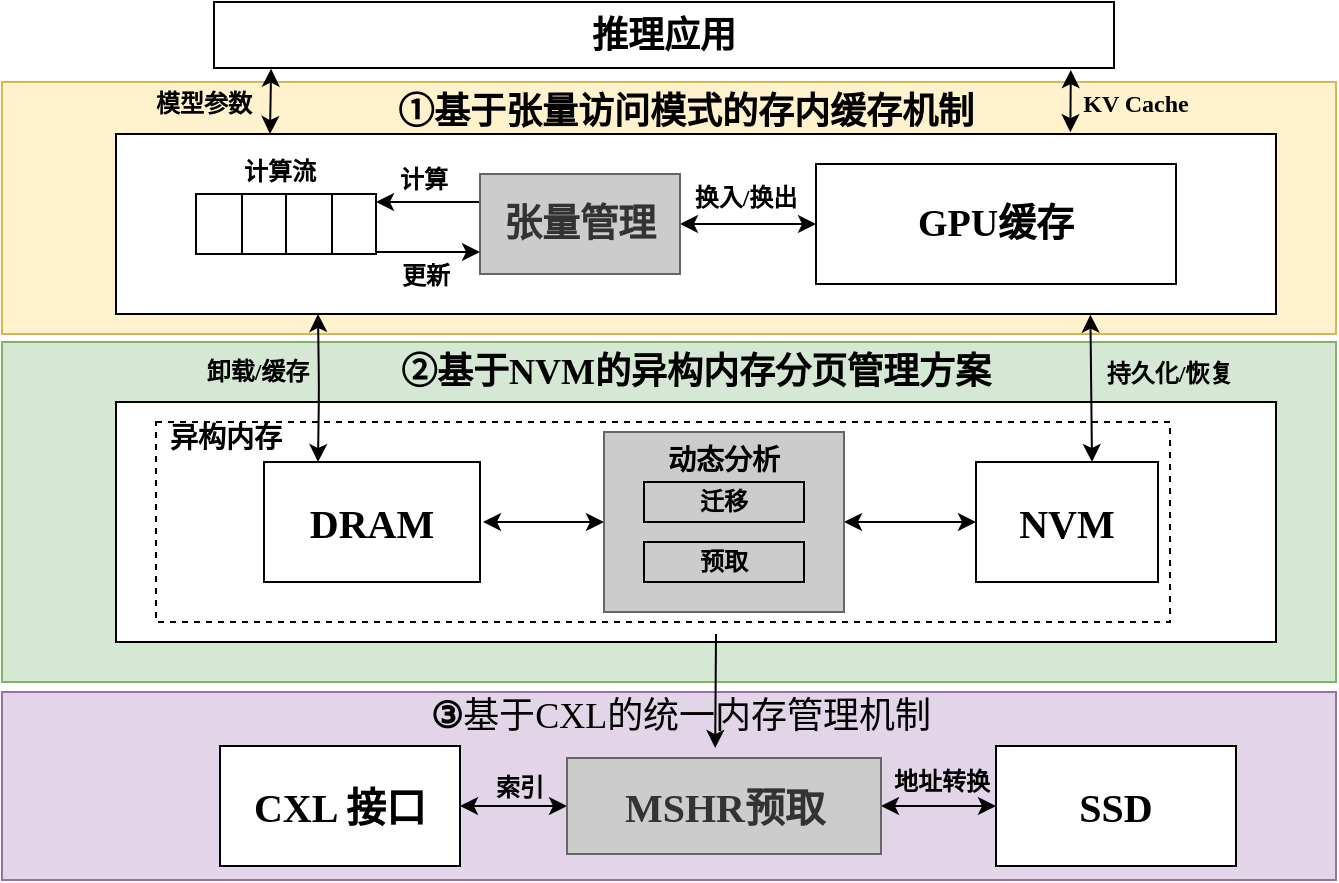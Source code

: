 <mxfile version="24.0.0" type="github">
  <diagram name="第 1 页" id="LWfdZlHeMuC_4qIRrHQd">
    <mxGraphModel dx="744" dy="1135" grid="1" gridSize="10" guides="1" tooltips="1" connect="1" arrows="1" fold="1" page="1" pageScale="1" pageWidth="827" pageHeight="1169" math="0" shadow="0">
      <root>
        <mxCell id="0" />
        <mxCell id="1" parent="0" />
        <mxCell id="an11E4ThKQJ9gUBb6iRM-1" value="" style="rounded=0;whiteSpace=wrap;html=1;fillColor=#e1d5e7;strokeColor=#9673a6;" parent="1" vertex="1">
          <mxGeometry x="33" y="465" width="667" height="94" as="geometry" />
        </mxCell>
        <mxCell id="an11E4ThKQJ9gUBb6iRM-2" value="" style="rounded=0;whiteSpace=wrap;html=1;fillColor=#d5e8d4;strokeColor=#82b366;" parent="1" vertex="1">
          <mxGeometry x="33" y="290" width="667" height="170" as="geometry" />
        </mxCell>
        <mxCell id="an11E4ThKQJ9gUBb6iRM-3" value="" style="rounded=0;whiteSpace=wrap;html=1;fillColor=#fff2cc;strokeColor=#d6b656;" parent="1" vertex="1">
          <mxGeometry x="33" y="160" width="667" height="126" as="geometry" />
        </mxCell>
        <mxCell id="an11E4ThKQJ9gUBb6iRM-4" value="&lt;font face=&quot;宋体&quot; size=&quot;1&quot; style=&quot;&quot;&gt;&lt;span style=&quot;font-size: 18px;&quot;&gt;&lt;b&gt;推理应用&lt;/b&gt;&lt;/span&gt;&lt;/font&gt;" style="rounded=0;whiteSpace=wrap;html=1;" parent="1" vertex="1">
          <mxGeometry x="139" y="120" width="450" height="33" as="geometry" />
        </mxCell>
        <mxCell id="an11E4ThKQJ9gUBb6iRM-5" style="edgeStyle=orthogonalEdgeStyle;rounded=1;orthogonalLoop=1;jettySize=auto;html=1;exitX=0.25;exitY=0;exitDx=0;exitDy=0;shape=connector;startArrow=classic;entryX=0.179;entryY=1.007;entryDx=0;entryDy=0;entryPerimeter=0;" parent="1" edge="1">
          <mxGeometry relative="1" as="geometry">
            <mxPoint x="167.55" y="153.35" as="targetPoint" />
            <mxPoint x="167" y="186" as="sourcePoint" />
          </mxGeometry>
        </mxCell>
        <mxCell id="an11E4ThKQJ9gUBb6iRM-6" style="edgeStyle=orthogonalEdgeStyle;rounded=1;orthogonalLoop=1;jettySize=auto;html=1;exitX=0.721;exitY=-0.01;exitDx=0;exitDy=0;entryX=0.952;entryY=1.031;entryDx=0;entryDy=0;entryPerimeter=0;shape=connector;startArrow=classic;exitPerimeter=0;" parent="1" target="an11E4ThKQJ9gUBb6iRM-4" edge="1">
          <mxGeometry relative="1" as="geometry">
            <mxPoint x="567.9" y="153.231" as="targetPoint" />
            <mxPoint x="567.18" y="185.1" as="sourcePoint" />
          </mxGeometry>
        </mxCell>
        <mxCell id="an11E4ThKQJ9gUBb6iRM-7" value="" style="rounded=0;whiteSpace=wrap;html=1;" parent="1" vertex="1">
          <mxGeometry x="90" y="186" width="580" height="90" as="geometry" />
        </mxCell>
        <mxCell id="an11E4ThKQJ9gUBb6iRM-8" value="&lt;font face=&quot;宋体&quot;&gt;&lt;b&gt;模型参数&lt;/b&gt;&lt;/font&gt;" style="text;html=1;strokeColor=none;fillColor=none;align=center;verticalAlign=middle;whiteSpace=wrap;rounded=0;" parent="1" vertex="1">
          <mxGeometry x="104" y="156" width="60" height="30" as="geometry" />
        </mxCell>
        <mxCell id="an11E4ThKQJ9gUBb6iRM-9" value="&lt;font face=&quot;宋体&quot;&gt;&lt;b&gt;KV Cache&lt;/b&gt;&lt;/font&gt;" style="text;html=1;strokeColor=none;fillColor=none;align=center;verticalAlign=middle;whiteSpace=wrap;rounded=0;" parent="1" vertex="1">
          <mxGeometry x="570" y="156" width="60" height="30" as="geometry" />
        </mxCell>
        <mxCell id="an11E4ThKQJ9gUBb6iRM-10" value="" style="shape=table;startSize=0;container=1;collapsible=0;childLayout=tableLayout;" parent="1" vertex="1">
          <mxGeometry x="130" y="216" width="90" height="30" as="geometry" />
        </mxCell>
        <mxCell id="an11E4ThKQJ9gUBb6iRM-11" value="" style="shape=tableRow;horizontal=0;startSize=0;swimlaneHead=0;swimlaneBody=0;strokeColor=inherit;top=0;left=0;bottom=0;right=0;collapsible=0;dropTarget=0;fillColor=none;points=[[0,0.5],[1,0.5]];portConstraint=eastwest;" parent="an11E4ThKQJ9gUBb6iRM-10" vertex="1">
          <mxGeometry width="90" height="30" as="geometry" />
        </mxCell>
        <mxCell id="an11E4ThKQJ9gUBb6iRM-12" value="" style="shape=partialRectangle;html=1;whiteSpace=wrap;connectable=0;strokeColor=inherit;overflow=hidden;fillColor=none;top=0;left=0;bottom=0;right=0;pointerEvents=1;" parent="an11E4ThKQJ9gUBb6iRM-11" vertex="1">
          <mxGeometry width="23" height="30" as="geometry">
            <mxRectangle width="23" height="30" as="alternateBounds" />
          </mxGeometry>
        </mxCell>
        <mxCell id="an11E4ThKQJ9gUBb6iRM-13" value="" style="shape=partialRectangle;html=1;whiteSpace=wrap;connectable=0;strokeColor=inherit;overflow=hidden;fillColor=none;top=0;left=0;bottom=0;right=0;pointerEvents=1;" parent="an11E4ThKQJ9gUBb6iRM-11" vertex="1">
          <mxGeometry x="23" width="22" height="30" as="geometry">
            <mxRectangle width="22" height="30" as="alternateBounds" />
          </mxGeometry>
        </mxCell>
        <mxCell id="an11E4ThKQJ9gUBb6iRM-14" value="" style="shape=partialRectangle;html=1;whiteSpace=wrap;connectable=0;strokeColor=inherit;overflow=hidden;fillColor=none;top=0;left=0;bottom=0;right=0;pointerEvents=1;" parent="an11E4ThKQJ9gUBb6iRM-11" vertex="1">
          <mxGeometry x="45" width="23" height="30" as="geometry">
            <mxRectangle width="23" height="30" as="alternateBounds" />
          </mxGeometry>
        </mxCell>
        <mxCell id="an11E4ThKQJ9gUBb6iRM-15" value="" style="shape=partialRectangle;html=1;whiteSpace=wrap;connectable=0;strokeColor=inherit;overflow=hidden;fillColor=none;top=0;left=0;bottom=0;right=0;pointerEvents=1;" parent="an11E4ThKQJ9gUBb6iRM-11" vertex="1">
          <mxGeometry x="68" width="22" height="30" as="geometry">
            <mxRectangle width="22" height="30" as="alternateBounds" />
          </mxGeometry>
        </mxCell>
        <mxCell id="an11E4ThKQJ9gUBb6iRM-16" value="&lt;b&gt;&lt;font face=&quot;宋体&quot;&gt;计算流&lt;/font&gt;&lt;/b&gt;" style="text;html=1;strokeColor=none;fillColor=none;align=center;verticalAlign=middle;whiteSpace=wrap;rounded=0;" parent="1" vertex="1">
          <mxGeometry x="142" y="190" width="60" height="30" as="geometry" />
        </mxCell>
        <mxCell id="an11E4ThKQJ9gUBb6iRM-17" value="" style="rounded=0;whiteSpace=wrap;html=1;" parent="1" vertex="1">
          <mxGeometry x="90" y="320" width="580" height="120" as="geometry" />
        </mxCell>
        <mxCell id="an11E4ThKQJ9gUBb6iRM-18" style="edgeStyle=orthogonalEdgeStyle;rounded=1;orthogonalLoop=1;jettySize=auto;html=1;entryX=0.25;entryY=0;entryDx=0;entryDy=0;startArrow=classic;" parent="1" target="an11E4ThKQJ9gUBb6iRM-53" edge="1">
          <mxGeometry relative="1" as="geometry">
            <mxPoint x="191" y="276" as="sourcePoint" />
            <mxPoint x="193.51" y="369.19" as="targetPoint" />
          </mxGeometry>
        </mxCell>
        <mxCell id="an11E4ThKQJ9gUBb6iRM-19" style="edgeStyle=orthogonalEdgeStyle;rounded=1;orthogonalLoop=1;jettySize=auto;html=1;exitX=1;exitY=0.5;exitDx=0;exitDy=0;entryX=0;entryY=0.5;entryDx=0;entryDy=0;startArrow=classic;endArrow=none;endFill=0;" parent="1" edge="1">
          <mxGeometry relative="1" as="geometry">
            <mxPoint x="220" y="220" as="sourcePoint" />
            <mxPoint x="272" y="220" as="targetPoint" />
          </mxGeometry>
        </mxCell>
        <mxCell id="an11E4ThKQJ9gUBb6iRM-20" value="&lt;font face=&quot;宋体&quot; size=&quot;1&quot; style=&quot;&quot;&gt;&lt;b style=&quot;font-size: 19px;&quot;&gt;GPU缓存&lt;/b&gt;&lt;/font&gt;" style="rounded=0;whiteSpace=wrap;html=1;" parent="1" vertex="1">
          <mxGeometry x="440" y="201" width="180" height="60" as="geometry" />
        </mxCell>
        <mxCell id="an11E4ThKQJ9gUBb6iRM-57" style="edgeStyle=orthogonalEdgeStyle;rounded=0;orthogonalLoop=1;jettySize=auto;html=1;entryX=0;entryY=0.5;entryDx=0;entryDy=0;startArrow=classic;startFill=1;" parent="1" source="an11E4ThKQJ9gUBb6iRM-21" target="an11E4ThKQJ9gUBb6iRM-20" edge="1">
          <mxGeometry relative="1" as="geometry" />
        </mxCell>
        <mxCell id="an11E4ThKQJ9gUBb6iRM-21" value="&lt;font face=&quot;宋体&quot; style=&quot;font-size: 19px;&quot;&gt;&lt;b style=&quot;&quot;&gt;张量管理&lt;/b&gt;&lt;/font&gt;" style="rounded=0;whiteSpace=wrap;html=1;fillColor=#CCCCCC;fontColor=#333333;strokeColor=#666666;" parent="1" vertex="1">
          <mxGeometry x="272" y="206" width="100" height="50" as="geometry" />
        </mxCell>
        <mxCell id="an11E4ThKQJ9gUBb6iRM-23" style="rounded=1;orthogonalLoop=1;jettySize=auto;html=1;exitX=1;exitY=0.5;exitDx=0;exitDy=0;entryX=0;entryY=0.5;entryDx=0;entryDy=0;startArrow=none;edgeStyle=orthogonalEdgeStyle;curved=1;startFill=0;" parent="1" edge="1">
          <mxGeometry relative="1" as="geometry">
            <mxPoint x="220" y="245" as="sourcePoint" />
            <mxPoint x="272" y="245" as="targetPoint" />
          </mxGeometry>
        </mxCell>
        <mxCell id="an11E4ThKQJ9gUBb6iRM-24" value="&lt;b&gt;&lt;font face=&quot;宋体&quot;&gt;更新&lt;/font&gt;&lt;/b&gt;" style="text;html=1;strokeColor=none;fillColor=none;align=center;verticalAlign=middle;whiteSpace=wrap;rounded=0;" parent="1" vertex="1">
          <mxGeometry x="215" y="242" width="60" height="30" as="geometry" />
        </mxCell>
        <mxCell id="an11E4ThKQJ9gUBb6iRM-27" style="edgeStyle=orthogonalEdgeStyle;rounded=1;orthogonalLoop=1;jettySize=auto;html=1;exitX=1;exitY=0.5;exitDx=0;exitDy=0;entryX=0;entryY=0.5;entryDx=0;entryDy=0;startArrow=classic;" parent="1" source="an11E4ThKQJ9gUBb6iRM-28" target="an11E4ThKQJ9gUBb6iRM-35" edge="1">
          <mxGeometry relative="1" as="geometry" />
        </mxCell>
        <mxCell id="an11E4ThKQJ9gUBb6iRM-28" value="&lt;b style=&quot;border-color: var(--border-color); font-family: &amp;quot;Times New Roman&amp;quot;; font-size: 20px;&quot;&gt;CXL 接口&lt;/b&gt;" style="rounded=0;whiteSpace=wrap;html=1;" parent="1" vertex="1">
          <mxGeometry x="142" y="492" width="120" height="60" as="geometry" />
        </mxCell>
        <mxCell id="an11E4ThKQJ9gUBb6iRM-29" value="" style="rounded=0;whiteSpace=wrap;html=1;dashed=1;fillColor=none;" parent="1" vertex="1">
          <mxGeometry x="110" y="330" width="507" height="100" as="geometry" />
        </mxCell>
        <mxCell id="an11E4ThKQJ9gUBb6iRM-30" style="rounded=1;orthogonalLoop=1;jettySize=auto;html=1;entryX=1;entryY=0.5;entryDx=0;entryDy=0;exitX=0;exitY=0.5;exitDx=0;exitDy=0;startArrow=classic;" parent="1" source="an11E4ThKQJ9gUBb6iRM-32" edge="1">
          <mxGeometry relative="1" as="geometry">
            <mxPoint x="370" y="386.262" as="sourcePoint" />
            <mxPoint x="273.5" y="380" as="targetPoint" />
          </mxGeometry>
        </mxCell>
        <mxCell id="an11E4ThKQJ9gUBb6iRM-31" style="edgeStyle=orthogonalEdgeStyle;rounded=0;orthogonalLoop=1;jettySize=auto;html=1;exitX=1;exitY=0.5;exitDx=0;exitDy=0;entryX=0;entryY=0.5;entryDx=0;entryDy=0;startArrow=classic;startFill=1;" parent="1" source="an11E4ThKQJ9gUBb6iRM-32" target="an11E4ThKQJ9gUBb6iRM-36" edge="1">
          <mxGeometry relative="1" as="geometry" />
        </mxCell>
        <mxCell id="an11E4ThKQJ9gUBb6iRM-32" value="" style="rounded=0;whiteSpace=wrap;html=1;fillColor=#CCCCCC;fontColor=#333333;strokeColor=#666666;" parent="1" vertex="1">
          <mxGeometry x="334" y="335" width="120" height="90" as="geometry" />
        </mxCell>
        <mxCell id="an11E4ThKQJ9gUBb6iRM-33" value="&lt;b&gt;&lt;font face=&quot;宋体&quot; style=&quot;font-size: 14px;&quot;&gt;动态分析&lt;/font&gt;&lt;/b&gt;" style="text;html=1;strokeColor=none;fillColor=none;align=center;verticalAlign=middle;whiteSpace=wrap;rounded=0;" parent="1" vertex="1">
          <mxGeometry x="364" y="335" width="60" height="30" as="geometry" />
        </mxCell>
        <mxCell id="an11E4ThKQJ9gUBb6iRM-34" style="edgeStyle=orthogonalEdgeStyle;rounded=1;orthogonalLoop=1;jettySize=auto;html=1;exitX=1;exitY=0.5;exitDx=0;exitDy=0;entryX=0;entryY=0.5;entryDx=0;entryDy=0;startArrow=classic;" parent="1" source="an11E4ThKQJ9gUBb6iRM-35" target="an11E4ThKQJ9gUBb6iRM-46" edge="1">
          <mxGeometry relative="1" as="geometry" />
        </mxCell>
        <mxCell id="an11E4ThKQJ9gUBb6iRM-35" value="&lt;b style=&quot;border-color: var(--border-color); font-family: &amp;quot;Times New Roman&amp;quot;; font-size: 20px;&quot;&gt;MSHR预取&lt;/b&gt;" style="rounded=0;whiteSpace=wrap;html=1;fillColor=#CCCCCC;fontColor=#333333;strokeColor=#666666;" parent="1" vertex="1">
          <mxGeometry x="315.5" y="498" width="157" height="48" as="geometry" />
        </mxCell>
        <mxCell id="an11E4ThKQJ9gUBb6iRM-36" value="&lt;b&gt;&lt;font face=&quot;Times New Roman&quot; style=&quot;font-size: 20px;&quot;&gt;NVM&lt;/font&gt;&lt;/b&gt;" style="rounded=0;whiteSpace=wrap;html=1;" parent="1" vertex="1">
          <mxGeometry x="520" y="350" width="91" height="60" as="geometry" />
        </mxCell>
        <mxCell id="an11E4ThKQJ9gUBb6iRM-37" value="&lt;b&gt;&lt;font face=&quot;宋体&quot;&gt;持久化/恢复&lt;/font&gt;&lt;/b&gt;" style="text;html=1;strokeColor=none;fillColor=none;align=center;verticalAlign=middle;whiteSpace=wrap;rounded=0;" parent="1" vertex="1">
          <mxGeometry x="577" y="291" width="80" height="30" as="geometry" />
        </mxCell>
        <mxCell id="an11E4ThKQJ9gUBb6iRM-39" value="&lt;b&gt;&lt;font face=&quot;宋体&quot;&gt;迁移&lt;/font&gt;&lt;/b&gt;" style="rounded=0;whiteSpace=wrap;html=1;fillColor=none;" parent="1" vertex="1">
          <mxGeometry x="354" y="360" width="80" height="20" as="geometry" />
        </mxCell>
        <mxCell id="an11E4ThKQJ9gUBb6iRM-41" value="&lt;b&gt;&lt;font face=&quot;宋体&quot;&gt;预取&lt;/font&gt;&lt;/b&gt;" style="rounded=0;whiteSpace=wrap;html=1;fillColor=none;" parent="1" vertex="1">
          <mxGeometry x="354" y="390" width="80" height="20" as="geometry" />
        </mxCell>
        <mxCell id="an11E4ThKQJ9gUBb6iRM-42" style="rounded=0;orthogonalLoop=1;jettySize=auto;html=1;entryX=0.554;entryY=0.967;entryDx=0;entryDy=0;entryPerimeter=0;" parent="1" edge="1">
          <mxGeometry relative="1" as="geometry">
            <mxPoint x="389.59" y="493.01" as="targetPoint" />
            <mxPoint x="390" y="436" as="sourcePoint" />
          </mxGeometry>
        </mxCell>
        <mxCell id="an11E4ThKQJ9gUBb6iRM-43" value="&lt;font face=&quot;宋体&quot;&gt;&lt;b&gt;卸载/缓存&lt;/b&gt;&lt;/font&gt;" style="text;html=1;strokeColor=none;fillColor=none;align=center;verticalAlign=middle;whiteSpace=wrap;rounded=0;" parent="1" vertex="1">
          <mxGeometry x="127" y="290" width="68" height="30" as="geometry" />
        </mxCell>
        <mxCell id="an11E4ThKQJ9gUBb6iRM-45" style="rounded=1;orthogonalLoop=1;jettySize=auto;html=1;startArrow=classic;exitX=0.84;exitY=1.004;exitDx=0;exitDy=0;exitPerimeter=0;" parent="1" source="an11E4ThKQJ9gUBb6iRM-7" edge="1">
          <mxGeometry relative="1" as="geometry">
            <mxPoint x="576.86" y="276.27" as="sourcePoint" />
            <mxPoint x="578" y="350" as="targetPoint" />
          </mxGeometry>
        </mxCell>
        <mxCell id="an11E4ThKQJ9gUBb6iRM-46" value="&lt;font face=&quot;Times New Roman&quot; size=&quot;1&quot; style=&quot;&quot;&gt;&lt;b style=&quot;font-size: 20px;&quot;&gt;SSD&lt;/b&gt;&lt;/font&gt;" style="rounded=0;whiteSpace=wrap;html=1;" parent="1" vertex="1">
          <mxGeometry x="530" y="492" width="120" height="60" as="geometry" />
        </mxCell>
        <mxCell id="an11E4ThKQJ9gUBb6iRM-47" value="&lt;b&gt;&lt;font face=&quot;宋体&quot;&gt;索引&lt;/font&gt;&lt;/b&gt;" style="text;html=1;strokeColor=none;fillColor=none;align=center;verticalAlign=middle;whiteSpace=wrap;rounded=0;" parent="1" vertex="1">
          <mxGeometry x="262" y="498" width="60" height="30" as="geometry" />
        </mxCell>
        <mxCell id="an11E4ThKQJ9gUBb6iRM-48" value="&lt;b&gt;&lt;font face=&quot;宋体&quot;&gt;地址转换&lt;/font&gt;&lt;/b&gt;" style="text;html=1;strokeColor=none;fillColor=none;align=center;verticalAlign=middle;whiteSpace=wrap;rounded=0;" parent="1" vertex="1">
          <mxGeometry x="473" y="495" width="60" height="30" as="geometry" />
        </mxCell>
        <mxCell id="an11E4ThKQJ9gUBb6iRM-49" value="&lt;span style=&quot;font-size: 18px;&quot;&gt;&lt;b&gt;&lt;font face=&quot;宋体&quot;&gt;②&lt;/font&gt;&lt;/b&gt;&lt;/span&gt;&lt;font size=&quot;1&quot; face=&quot;宋体&quot;&gt;&lt;b style=&quot;font-size: 18px;&quot;&gt;基于NVM的异构内存分页管理方案&lt;/b&gt;&lt;/font&gt;" style="text;html=1;strokeColor=none;fillColor=none;align=center;verticalAlign=middle;whiteSpace=wrap;rounded=0;" parent="1" vertex="1">
          <mxGeometry x="220" y="290" width="320" height="30" as="geometry" />
        </mxCell>
        <mxCell id="an11E4ThKQJ9gUBb6iRM-50" value="&lt;font face=&quot;宋体&quot;&gt;&lt;b&gt;&lt;span style=&quot;font-size: 18px;&quot;&gt;①&lt;/span&gt;&lt;font style=&quot;font-size: 18px;&quot;&gt;基于张量访问模式的存内缓存机制&lt;/font&gt;&lt;/b&gt;&lt;/font&gt;" style="text;html=1;strokeColor=none;fillColor=none;align=center;verticalAlign=middle;whiteSpace=wrap;rounded=0;" parent="1" vertex="1">
          <mxGeometry x="224" y="160" width="301.5" height="30" as="geometry" />
        </mxCell>
        <mxCell id="an11E4ThKQJ9gUBb6iRM-51" value="&lt;span style=&quot;font-size: 18px;&quot;&gt;&lt;b&gt;&lt;font face=&quot;宋体&quot;&gt;③&lt;/font&gt;&lt;/b&gt;&lt;/span&gt;&lt;font style=&quot;font-size: 18px;&quot;&gt;基于&lt;span style=&quot;font-family: &amp;quot;Times New Roman&amp;quot;, serif;&quot; lang=&quot;EN-US&quot;&gt;CXL&lt;/span&gt;&lt;span style=&quot;font-family: 黑体;&quot;&gt;的统一内存管理机制&lt;/span&gt;&lt;/font&gt;" style="text;html=1;strokeColor=none;fillColor=none;align=center;verticalAlign=middle;whiteSpace=wrap;rounded=0;" parent="1" vertex="1">
          <mxGeometry x="205" y="462" width="335" height="30" as="geometry" />
        </mxCell>
        <mxCell id="an11E4ThKQJ9gUBb6iRM-53" value="&lt;font face=&quot;Times New Roman&quot; style=&quot;font-size: 20px;&quot;&gt;&lt;b&gt;DRAM&lt;/b&gt;&lt;/font&gt;" style="rounded=0;whiteSpace=wrap;html=1;" parent="1" vertex="1">
          <mxGeometry x="164" y="350" width="108" height="60" as="geometry" />
        </mxCell>
        <mxCell id="an11E4ThKQJ9gUBb6iRM-56" value="&lt;b&gt;&lt;font face=&quot;宋体&quot;&gt;计算&lt;/font&gt;&lt;/b&gt;" style="text;html=1;strokeColor=none;fillColor=none;align=center;verticalAlign=middle;whiteSpace=wrap;rounded=0;" parent="1" vertex="1">
          <mxGeometry x="214" y="194" width="60" height="30" as="geometry" />
        </mxCell>
        <mxCell id="an11E4ThKQJ9gUBb6iRM-58" value="&lt;b&gt;&lt;font face=&quot;宋体&quot;&gt;换入/换出&lt;/font&gt;&lt;/b&gt;" style="text;html=1;strokeColor=none;fillColor=none;align=center;verticalAlign=middle;whiteSpace=wrap;rounded=0;" parent="1" vertex="1">
          <mxGeometry x="372" y="203" width="66" height="30" as="geometry" />
        </mxCell>
        <mxCell id="an11E4ThKQJ9gUBb6iRM-59" value="&lt;b&gt;&lt;font face=&quot;宋体&quot; style=&quot;font-size: 14px;&quot;&gt;异构内存&lt;/font&gt;&lt;/b&gt;" style="text;html=1;strokeColor=none;fillColor=none;align=center;verticalAlign=middle;whiteSpace=wrap;rounded=0;" parent="1" vertex="1">
          <mxGeometry x="110" y="324" width="70" height="30" as="geometry" />
        </mxCell>
      </root>
    </mxGraphModel>
  </diagram>
</mxfile>
